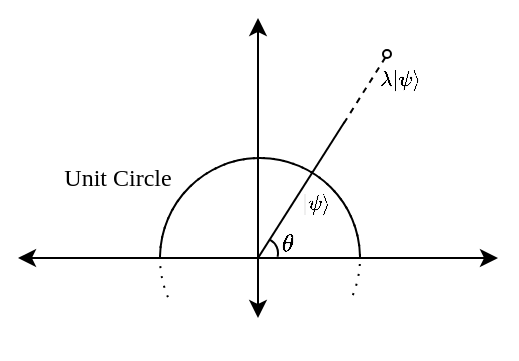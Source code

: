 <mxfile version="26.1.1">
  <diagram name="Page-1" id="61H-CEgIV0KXDlU3DQIa">
    <mxGraphModel dx="576" dy="328" grid="1" gridSize="10" guides="1" tooltips="1" connect="1" arrows="1" fold="1" page="1" pageScale="1" pageWidth="850" pageHeight="1100" math="1" shadow="0">
      <root>
        <mxCell id="0" />
        <mxCell id="1" parent="0" />
        <mxCell id="PW8cunaMwpHePTukbWvv-2" value="" style="endArrow=classic;html=1;rounded=0;endFill=1;startArrow=classic;startFill=1;" parent="1" edge="1">
          <mxGeometry width="50" height="50" relative="1" as="geometry">
            <mxPoint x="440" y="470" as="sourcePoint" />
            <mxPoint x="440" y="320" as="targetPoint" />
          </mxGeometry>
        </mxCell>
        <mxCell id="PW8cunaMwpHePTukbWvv-3" value="" style="endArrow=classic;html=1;rounded=0;startArrow=classic;startFill=1;endFill=1;" parent="1" edge="1">
          <mxGeometry width="50" height="50" relative="1" as="geometry">
            <mxPoint x="560" y="440" as="sourcePoint" />
            <mxPoint x="320" y="440" as="targetPoint" />
          </mxGeometry>
        </mxCell>
        <mxCell id="gjFF0ayxSIzkZ_D3UTgW-1" value="&lt;font face=&quot;Times New Roman&quot;&gt;Unit Circle&lt;/font&gt;" style="whiteSpace=wrap;html=1;fillColor=none;strokeColor=none;" vertex="1" parent="1">
          <mxGeometry x="340" y="390" width="60" height="20" as="geometry" />
        </mxCell>
        <mxCell id="gjFF0ayxSIzkZ_D3UTgW-3" value="" style="endArrow=none;html=1;rounded=0;entryX=0.075;entryY=0.236;entryDx=0;entryDy=0;entryPerimeter=0;endFill=1;startFill=0;" edge="1" parent="1">
          <mxGeometry width="50" height="50" relative="1" as="geometry">
            <mxPoint x="440" y="440" as="sourcePoint" />
            <mxPoint x="483.24" y="372" as="targetPoint" />
          </mxGeometry>
        </mxCell>
        <mxCell id="gjFF0ayxSIzkZ_D3UTgW-9" value="&lt;font style=&quot;font-size: 9px;&quot;&gt;\(\ket{\psi}\)&lt;/font&gt;" style="edgeLabel;html=1;align=center;verticalAlign=middle;resizable=0;points=[];labelBackgroundColor=none;" vertex="1" connectable="0" parent="gjFF0ayxSIzkZ_D3UTgW-3">
          <mxGeometry x="0.24" relative="1" as="geometry">
            <mxPoint x="2" y="14" as="offset" />
          </mxGeometry>
        </mxCell>
        <mxCell id="gjFF0ayxSIzkZ_D3UTgW-6" value="&lt;font face=&quot;Times New Roman&quot;&gt;\(\theta\)&lt;/font&gt;" style="whiteSpace=wrap;html=1;fillColor=none;strokeColor=none;" vertex="1" parent="1">
          <mxGeometry x="449" y="427" width="11" height="10" as="geometry" />
        </mxCell>
        <mxCell id="gjFF0ayxSIzkZ_D3UTgW-7" value="" style="verticalLabelPosition=bottom;verticalAlign=top;html=1;shape=mxgraph.basic.arc;startAngle=0.079;endAngle=0.29;" vertex="1" parent="1">
          <mxGeometry x="435" y="430" width="15" height="15" as="geometry" />
        </mxCell>
        <mxCell id="gjFF0ayxSIzkZ_D3UTgW-10" value="" style="ellipse;whiteSpace=wrap;html=1;fillColor=none;strokeColor=default;aspect=fixed;" vertex="1" parent="1">
          <mxGeometry x="502.5" y="336" width="4" height="4" as="geometry" />
        </mxCell>
        <mxCell id="gjFF0ayxSIzkZ_D3UTgW-11" value="" style="endArrow=none;html=1;rounded=0;endFill=1;startFill=0;exitX=0.079;exitY=0.238;exitDx=0;exitDy=0;exitPerimeter=0;dashed=1;entryX=0.155;entryY=-0.019;entryDx=0;entryDy=0;entryPerimeter=0;" edge="1" parent="1" target="gjFF0ayxSIzkZ_D3UTgW-13">
          <mxGeometry width="50" height="50" relative="1" as="geometry">
            <mxPoint x="482.92" y="372.64" as="sourcePoint" />
            <mxPoint x="510" y="330" as="targetPoint" />
          </mxGeometry>
        </mxCell>
        <mxCell id="gjFF0ayxSIzkZ_D3UTgW-13" value="&lt;font style=&quot;font-size: 9px;&quot;&gt;\(\lambda\ket{\psi}\)&lt;/font&gt;" style="whiteSpace=wrap;html=1;strokeColor=none;fillColor=none;" vertex="1" parent="1">
          <mxGeometry x="500.5" y="340" width="21" height="20" as="geometry" />
        </mxCell>
        <mxCell id="gjFF0ayxSIzkZ_D3UTgW-14" value="" style="verticalLabelPosition=bottom;verticalAlign=top;html=1;shape=mxgraph.basic.arc;startAngle=0.75;endAngle=0.25;" vertex="1" parent="1">
          <mxGeometry x="391" y="390" width="100" height="100" as="geometry" />
        </mxCell>
        <mxCell id="gjFF0ayxSIzkZ_D3UTgW-15" value="" style="verticalLabelPosition=bottom;verticalAlign=top;html=1;shape=mxgraph.basic.arc;startAngle=0.686;endAngle=0.319;dashed=1;dashPattern=1 4;" vertex="1" parent="1">
          <mxGeometry x="391" y="390" width="100" height="100" as="geometry" />
        </mxCell>
      </root>
    </mxGraphModel>
  </diagram>
</mxfile>
